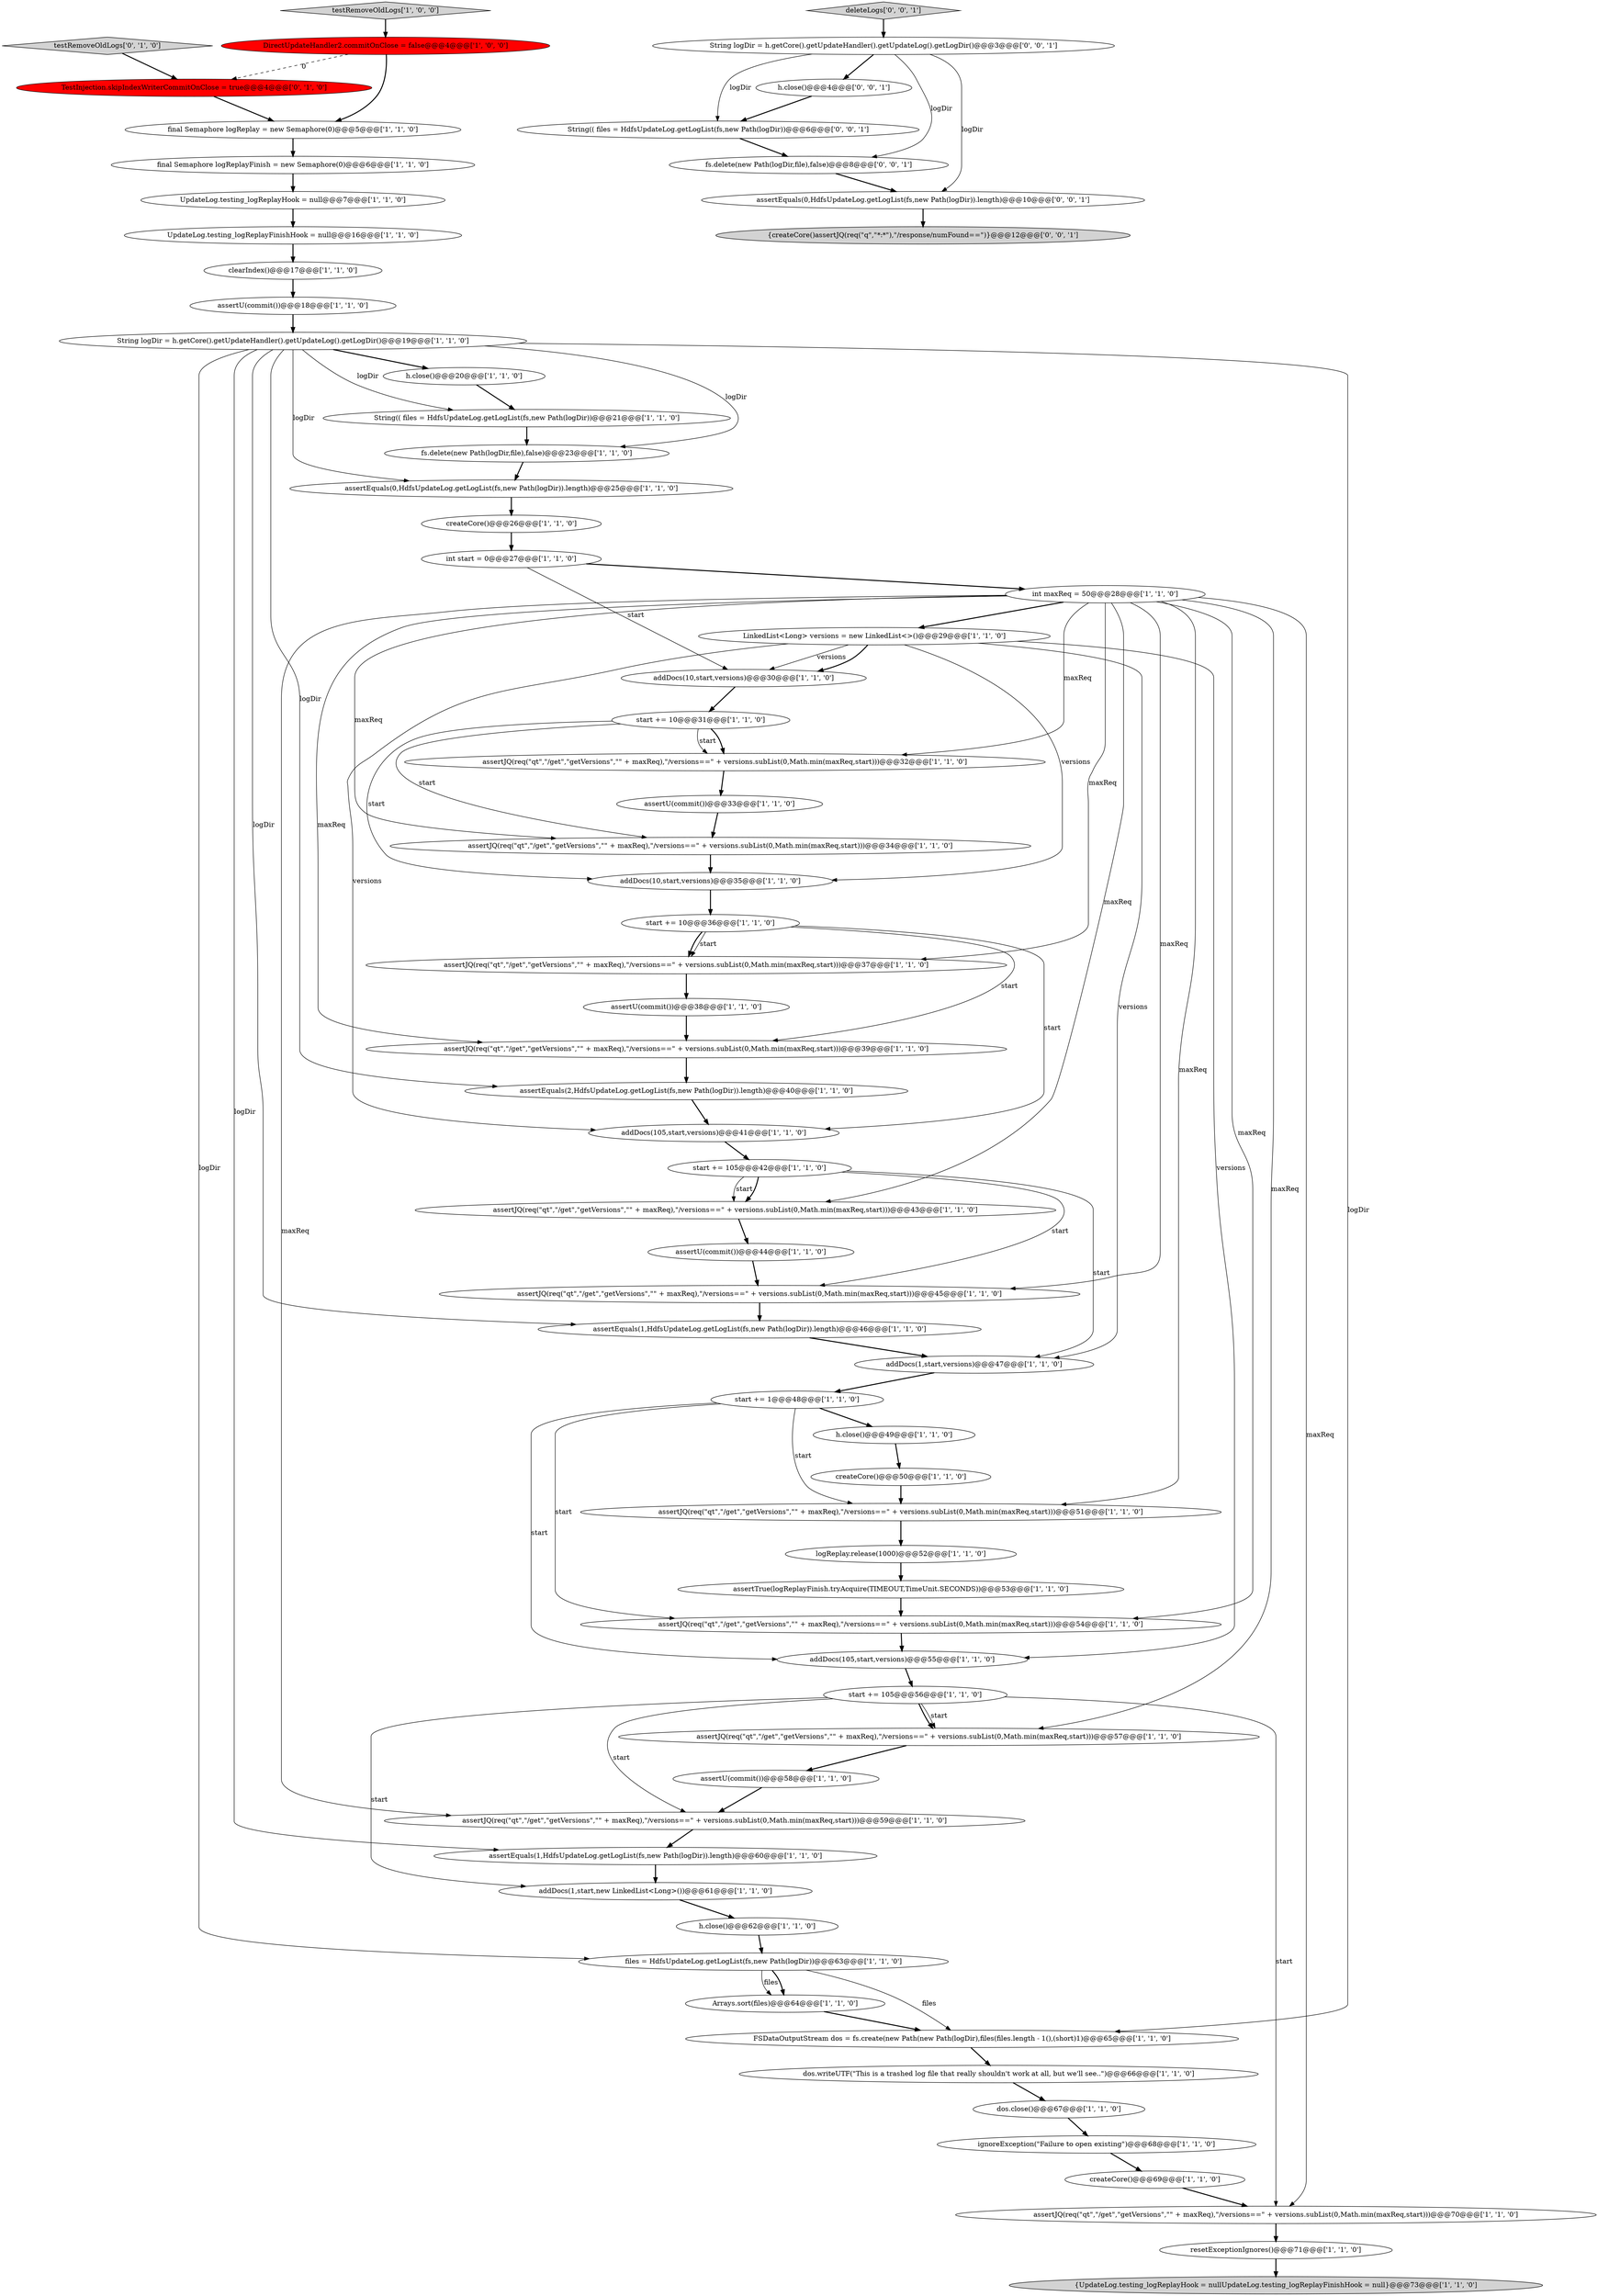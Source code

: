 digraph {
29 [style = filled, label = "assertJQ(req(\"qt\",\"/get\",\"getVersions\",\"\" + maxReq),\"/versions==\" + versions.subList(0,Math.min(maxReq,start)))@@@57@@@['1', '1', '0']", fillcolor = white, shape = ellipse image = "AAA0AAABBB1BBB"];
61 [style = filled, label = "testRemoveOldLogs['0', '1', '0']", fillcolor = lightgray, shape = diamond image = "AAA0AAABBB2BBB"];
57 [style = filled, label = "createCore()@@@50@@@['1', '1', '0']", fillcolor = white, shape = ellipse image = "AAA0AAABBB1BBB"];
44 [style = filled, label = "start += 10@@@36@@@['1', '1', '0']", fillcolor = white, shape = ellipse image = "AAA0AAABBB1BBB"];
16 [style = filled, label = "assertU(commit())@@@58@@@['1', '1', '0']", fillcolor = white, shape = ellipse image = "AAA0AAABBB1BBB"];
41 [style = filled, label = "assertU(commit())@@@18@@@['1', '1', '0']", fillcolor = white, shape = ellipse image = "AAA0AAABBB1BBB"];
51 [style = filled, label = "start += 1@@@48@@@['1', '1', '0']", fillcolor = white, shape = ellipse image = "AAA0AAABBB1BBB"];
56 [style = filled, label = "createCore()@@@26@@@['1', '1', '0']", fillcolor = white, shape = ellipse image = "AAA0AAABBB1BBB"];
9 [style = filled, label = "addDocs(105,start,versions)@@@55@@@['1', '1', '0']", fillcolor = white, shape = ellipse image = "AAA0AAABBB1BBB"];
55 [style = filled, label = "assertU(commit())@@@38@@@['1', '1', '0']", fillcolor = white, shape = ellipse image = "AAA0AAABBB1BBB"];
15 [style = filled, label = "assertJQ(req(\"qt\",\"/get\",\"getVersions\",\"\" + maxReq),\"/versions==\" + versions.subList(0,Math.min(maxReq,start)))@@@54@@@['1', '1', '0']", fillcolor = white, shape = ellipse image = "AAA0AAABBB1BBB"];
12 [style = filled, label = "logReplay.release(1000)@@@52@@@['1', '1', '0']", fillcolor = white, shape = ellipse image = "AAA0AAABBB1BBB"];
13 [style = filled, label = "final Semaphore logReplay = new Semaphore(0)@@@5@@@['1', '1', '0']", fillcolor = white, shape = ellipse image = "AAA0AAABBB1BBB"];
40 [style = filled, label = "assertJQ(req(\"qt\",\"/get\",\"getVersions\",\"\" + maxReq),\"/versions==\" + versions.subList(0,Math.min(maxReq,start)))@@@59@@@['1', '1', '0']", fillcolor = white, shape = ellipse image = "AAA0AAABBB1BBB"];
43 [style = filled, label = "dos.close()@@@67@@@['1', '1', '0']", fillcolor = white, shape = ellipse image = "AAA0AAABBB1BBB"];
60 [style = filled, label = "TestInjection.skipIndexWriterCommitOnClose = true@@@4@@@['0', '1', '0']", fillcolor = red, shape = ellipse image = "AAA1AAABBB2BBB"];
68 [style = filled, label = "String(( files = HdfsUpdateLog.getLogList(fs,new Path(logDir))@@@6@@@['0', '0', '1']", fillcolor = white, shape = ellipse image = "AAA0AAABBB3BBB"];
6 [style = filled, label = "assertJQ(req(\"qt\",\"/get\",\"getVersions\",\"\" + maxReq),\"/versions==\" + versions.subList(0,Math.min(maxReq,start)))@@@43@@@['1', '1', '0']", fillcolor = white, shape = ellipse image = "AAA0AAABBB1BBB"];
47 [style = filled, label = "int start = 0@@@27@@@['1', '1', '0']", fillcolor = white, shape = ellipse image = "AAA0AAABBB1BBB"];
3 [style = filled, label = "h.close()@@@20@@@['1', '1', '0']", fillcolor = white, shape = ellipse image = "AAA0AAABBB1BBB"];
22 [style = filled, label = "assertTrue(logReplayFinish.tryAcquire(TIMEOUT,TimeUnit.SECONDS))@@@53@@@['1', '1', '0']", fillcolor = white, shape = ellipse image = "AAA0AAABBB1BBB"];
28 [style = filled, label = "assertJQ(req(\"qt\",\"/get\",\"getVersions\",\"\" + maxReq),\"/versions==\" + versions.subList(0,Math.min(maxReq,start)))@@@45@@@['1', '1', '0']", fillcolor = white, shape = ellipse image = "AAA0AAABBB1BBB"];
19 [style = filled, label = "createCore()@@@69@@@['1', '1', '0']", fillcolor = white, shape = ellipse image = "AAA0AAABBB1BBB"];
17 [style = filled, label = "String(( files = HdfsUpdateLog.getLogList(fs,new Path(logDir))@@@21@@@['1', '1', '0']", fillcolor = white, shape = ellipse image = "AAA0AAABBB1BBB"];
63 [style = filled, label = "fs.delete(new Path(logDir,file),false)@@@8@@@['0', '0', '1']", fillcolor = white, shape = ellipse image = "AAA0AAABBB3BBB"];
14 [style = filled, label = "assertJQ(req(\"qt\",\"/get\",\"getVersions\",\"\" + maxReq),\"/versions==\" + versions.subList(0,Math.min(maxReq,start)))@@@39@@@['1', '1', '0']", fillcolor = white, shape = ellipse image = "AAA0AAABBB1BBB"];
24 [style = filled, label = "fs.delete(new Path(logDir,file),false)@@@23@@@['1', '1', '0']", fillcolor = white, shape = ellipse image = "AAA0AAABBB1BBB"];
26 [style = filled, label = "assertEquals(0,HdfsUpdateLog.getLogList(fs,new Path(logDir)).length)@@@25@@@['1', '1', '0']", fillcolor = white, shape = ellipse image = "AAA0AAABBB1BBB"];
37 [style = filled, label = "assertEquals(1,HdfsUpdateLog.getLogList(fs,new Path(logDir)).length)@@@60@@@['1', '1', '0']", fillcolor = white, shape = ellipse image = "AAA0AAABBB1BBB"];
42 [style = filled, label = "start += 10@@@31@@@['1', '1', '0']", fillcolor = white, shape = ellipse image = "AAA0AAABBB1BBB"];
38 [style = filled, label = "int maxReq = 50@@@28@@@['1', '1', '0']", fillcolor = white, shape = ellipse image = "AAA0AAABBB1BBB"];
46 [style = filled, label = "addDocs(105,start,versions)@@@41@@@['1', '1', '0']", fillcolor = white, shape = ellipse image = "AAA0AAABBB1BBB"];
10 [style = filled, label = "LinkedList<Long> versions = new LinkedList<>()@@@29@@@['1', '1', '0']", fillcolor = white, shape = ellipse image = "AAA0AAABBB1BBB"];
39 [style = filled, label = "assertJQ(req(\"qt\",\"/get\",\"getVersions\",\"\" + maxReq),\"/versions==\" + versions.subList(0,Math.min(maxReq,start)))@@@51@@@['1', '1', '0']", fillcolor = white, shape = ellipse image = "AAA0AAABBB1BBB"];
34 [style = filled, label = "clearIndex()@@@17@@@['1', '1', '0']", fillcolor = white, shape = ellipse image = "AAA0AAABBB1BBB"];
58 [style = filled, label = "assertJQ(req(\"qt\",\"/get\",\"getVersions\",\"\" + maxReq),\"/versions==\" + versions.subList(0,Math.min(maxReq,start)))@@@34@@@['1', '1', '0']", fillcolor = white, shape = ellipse image = "AAA0AAABBB1BBB"];
64 [style = filled, label = "{createCore()assertJQ(req(\"q\",\"*:*\"),\"/response/numFound==\")}@@@12@@@['0', '0', '1']", fillcolor = lightgray, shape = ellipse image = "AAA0AAABBB3BBB"];
30 [style = filled, label = "String logDir = h.getCore().getUpdateHandler().getUpdateLog().getLogDir()@@@19@@@['1', '1', '0']", fillcolor = white, shape = ellipse image = "AAA0AAABBB1BBB"];
67 [style = filled, label = "assertEquals(0,HdfsUpdateLog.getLogList(fs,new Path(logDir)).length)@@@10@@@['0', '0', '1']", fillcolor = white, shape = ellipse image = "AAA0AAABBB3BBB"];
50 [style = filled, label = "dos.writeUTF(\"This is a trashed log file that really shouldn't work at all, but we'll see..\")@@@66@@@['1', '1', '0']", fillcolor = white, shape = ellipse image = "AAA0AAABBB1BBB"];
59 [style = filled, label = "final Semaphore logReplayFinish = new Semaphore(0)@@@6@@@['1', '1', '0']", fillcolor = white, shape = ellipse image = "AAA0AAABBB1BBB"];
7 [style = filled, label = "assertU(commit())@@@33@@@['1', '1', '0']", fillcolor = white, shape = ellipse image = "AAA0AAABBB1BBB"];
54 [style = filled, label = "resetExceptionIgnores()@@@71@@@['1', '1', '0']", fillcolor = white, shape = ellipse image = "AAA0AAABBB1BBB"];
0 [style = filled, label = "assertEquals(1,HdfsUpdateLog.getLogList(fs,new Path(logDir)).length)@@@46@@@['1', '1', '0']", fillcolor = white, shape = ellipse image = "AAA0AAABBB1BBB"];
25 [style = filled, label = "assertU(commit())@@@44@@@['1', '1', '0']", fillcolor = white, shape = ellipse image = "AAA0AAABBB1BBB"];
11 [style = filled, label = "Arrays.sort(files)@@@64@@@['1', '1', '0']", fillcolor = white, shape = ellipse image = "AAA0AAABBB1BBB"];
4 [style = filled, label = "addDocs(10,start,versions)@@@35@@@['1', '1', '0']", fillcolor = white, shape = ellipse image = "AAA0AAABBB1BBB"];
5 [style = filled, label = "assertJQ(req(\"qt\",\"/get\",\"getVersions\",\"\" + maxReq),\"/versions==\" + versions.subList(0,Math.min(maxReq,start)))@@@37@@@['1', '1', '0']", fillcolor = white, shape = ellipse image = "AAA0AAABBB1BBB"];
18 [style = filled, label = "ignoreException(\"Failure to open existing\")@@@68@@@['1', '1', '0']", fillcolor = white, shape = ellipse image = "AAA0AAABBB1BBB"];
35 [style = filled, label = "addDocs(1,start,versions)@@@47@@@['1', '1', '0']", fillcolor = white, shape = ellipse image = "AAA0AAABBB1BBB"];
8 [style = filled, label = "{UpdateLog.testing_logReplayHook = nullUpdateLog.testing_logReplayFinishHook = null}@@@73@@@['1', '1', '0']", fillcolor = lightgray, shape = ellipse image = "AAA0AAABBB1BBB"];
49 [style = filled, label = "FSDataOutputStream dos = fs.create(new Path(new Path(logDir),files(files.length - 1(),(short)1)@@@65@@@['1', '1', '0']", fillcolor = white, shape = ellipse image = "AAA0AAABBB1BBB"];
45 [style = filled, label = "assertEquals(2,HdfsUpdateLog.getLogList(fs,new Path(logDir)).length)@@@40@@@['1', '1', '0']", fillcolor = white, shape = ellipse image = "AAA0AAABBB1BBB"];
21 [style = filled, label = "start += 105@@@42@@@['1', '1', '0']", fillcolor = white, shape = ellipse image = "AAA0AAABBB1BBB"];
27 [style = filled, label = "h.close()@@@62@@@['1', '1', '0']", fillcolor = white, shape = ellipse image = "AAA0AAABBB1BBB"];
33 [style = filled, label = "h.close()@@@49@@@['1', '1', '0']", fillcolor = white, shape = ellipse image = "AAA0AAABBB1BBB"];
52 [style = filled, label = "UpdateLog.testing_logReplayHook = null@@@7@@@['1', '1', '0']", fillcolor = white, shape = ellipse image = "AAA0AAABBB1BBB"];
2 [style = filled, label = "testRemoveOldLogs['1', '0', '0']", fillcolor = lightgray, shape = diamond image = "AAA0AAABBB1BBB"];
32 [style = filled, label = "assertJQ(req(\"qt\",\"/get\",\"getVersions\",\"\" + maxReq),\"/versions==\" + versions.subList(0,Math.min(maxReq,start)))@@@70@@@['1', '1', '0']", fillcolor = white, shape = ellipse image = "AAA0AAABBB1BBB"];
23 [style = filled, label = "files = HdfsUpdateLog.getLogList(fs,new Path(logDir))@@@63@@@['1', '1', '0']", fillcolor = white, shape = ellipse image = "AAA0AAABBB1BBB"];
31 [style = filled, label = "addDocs(1,start,new LinkedList<Long>())@@@61@@@['1', '1', '0']", fillcolor = white, shape = ellipse image = "AAA0AAABBB1BBB"];
53 [style = filled, label = "UpdateLog.testing_logReplayFinishHook = null@@@16@@@['1', '1', '0']", fillcolor = white, shape = ellipse image = "AAA0AAABBB1BBB"];
62 [style = filled, label = "String logDir = h.getCore().getUpdateHandler().getUpdateLog().getLogDir()@@@3@@@['0', '0', '1']", fillcolor = white, shape = ellipse image = "AAA0AAABBB3BBB"];
36 [style = filled, label = "start += 105@@@56@@@['1', '1', '0']", fillcolor = white, shape = ellipse image = "AAA0AAABBB1BBB"];
20 [style = filled, label = "assertJQ(req(\"qt\",\"/get\",\"getVersions\",\"\" + maxReq),\"/versions==\" + versions.subList(0,Math.min(maxReq,start)))@@@32@@@['1', '1', '0']", fillcolor = white, shape = ellipse image = "AAA0AAABBB1BBB"];
1 [style = filled, label = "DirectUpdateHandler2.commitOnClose = false@@@4@@@['1', '0', '0']", fillcolor = red, shape = ellipse image = "AAA1AAABBB1BBB"];
66 [style = filled, label = "deleteLogs['0', '0', '1']", fillcolor = lightgray, shape = diamond image = "AAA0AAABBB3BBB"];
65 [style = filled, label = "h.close()@@@4@@@['0', '0', '1']", fillcolor = white, shape = ellipse image = "AAA0AAABBB3BBB"];
48 [style = filled, label = "addDocs(10,start,versions)@@@30@@@['1', '1', '0']", fillcolor = white, shape = ellipse image = "AAA0AAABBB1BBB"];
30->45 [style = solid, label="logDir"];
5->55 [style = bold, label=""];
22->15 [style = bold, label=""];
44->5 [style = solid, label="start"];
36->29 [style = bold, label=""];
38->40 [style = solid, label="maxReq"];
55->14 [style = bold, label=""];
62->63 [style = solid, label="logDir"];
51->15 [style = solid, label="start"];
66->62 [style = bold, label=""];
43->18 [style = bold, label=""];
1->13 [style = bold, label=""];
26->56 [style = bold, label=""];
4->44 [style = bold, label=""];
10->4 [style = solid, label="versions"];
56->47 [style = bold, label=""];
28->0 [style = bold, label=""];
13->59 [style = bold, label=""];
38->32 [style = solid, label="maxReq"];
46->21 [style = bold, label=""];
10->48 [style = solid, label="versions"];
57->39 [style = bold, label=""];
38->29 [style = solid, label="maxReq"];
53->34 [style = bold, label=""];
37->31 [style = bold, label=""];
62->65 [style = bold, label=""];
65->68 [style = bold, label=""];
21->6 [style = solid, label="start"];
38->28 [style = solid, label="maxReq"];
36->40 [style = solid, label="start"];
12->22 [style = bold, label=""];
40->37 [style = bold, label=""];
25->28 [style = bold, label=""];
16->40 [style = bold, label=""];
50->43 [style = bold, label=""];
10->35 [style = solid, label="versions"];
67->64 [style = bold, label=""];
62->67 [style = solid, label="logDir"];
18->19 [style = bold, label=""];
10->48 [style = bold, label=""];
36->32 [style = solid, label="start"];
60->13 [style = bold, label=""];
30->17 [style = solid, label="logDir"];
38->39 [style = solid, label="maxReq"];
30->23 [style = solid, label="logDir"];
38->20 [style = solid, label="maxReq"];
36->31 [style = solid, label="start"];
41->30 [style = bold, label=""];
31->27 [style = bold, label=""];
30->26 [style = solid, label="logDir"];
15->9 [style = bold, label=""];
39->12 [style = bold, label=""];
45->46 [style = bold, label=""];
20->7 [style = bold, label=""];
29->16 [style = bold, label=""];
35->51 [style = bold, label=""];
23->11 [style = solid, label="files"];
51->39 [style = solid, label="start"];
21->35 [style = solid, label="start"];
10->46 [style = solid, label="versions"];
30->0 [style = solid, label="logDir"];
30->24 [style = solid, label="logDir"];
21->28 [style = solid, label="start"];
2->1 [style = bold, label=""];
68->63 [style = bold, label=""];
38->15 [style = solid, label="maxReq"];
33->57 [style = bold, label=""];
44->46 [style = solid, label="start"];
49->50 [style = bold, label=""];
38->5 [style = solid, label="maxReq"];
36->29 [style = solid, label="start"];
23->49 [style = solid, label="files"];
24->26 [style = bold, label=""];
54->8 [style = bold, label=""];
19->32 [style = bold, label=""];
10->9 [style = solid, label="versions"];
30->3 [style = bold, label=""];
44->14 [style = solid, label="start"];
63->67 [style = bold, label=""];
38->6 [style = solid, label="maxReq"];
3->17 [style = bold, label=""];
58->4 [style = bold, label=""];
38->58 [style = solid, label="maxReq"];
23->11 [style = bold, label=""];
44->5 [style = bold, label=""];
11->49 [style = bold, label=""];
30->49 [style = solid, label="logDir"];
9->36 [style = bold, label=""];
62->68 [style = solid, label="logDir"];
51->9 [style = solid, label="start"];
61->60 [style = bold, label=""];
7->58 [style = bold, label=""];
52->53 [style = bold, label=""];
21->6 [style = bold, label=""];
38->10 [style = bold, label=""];
42->20 [style = bold, label=""];
59->52 [style = bold, label=""];
34->41 [style = bold, label=""];
1->60 [style = dashed, label="0"];
14->45 [style = bold, label=""];
48->42 [style = bold, label=""];
47->38 [style = bold, label=""];
17->24 [style = bold, label=""];
42->58 [style = solid, label="start"];
30->37 [style = solid, label="logDir"];
42->20 [style = solid, label="start"];
42->4 [style = solid, label="start"];
0->35 [style = bold, label=""];
27->23 [style = bold, label=""];
32->54 [style = bold, label=""];
38->14 [style = solid, label="maxReq"];
47->48 [style = solid, label="start"];
6->25 [style = bold, label=""];
51->33 [style = bold, label=""];
}
